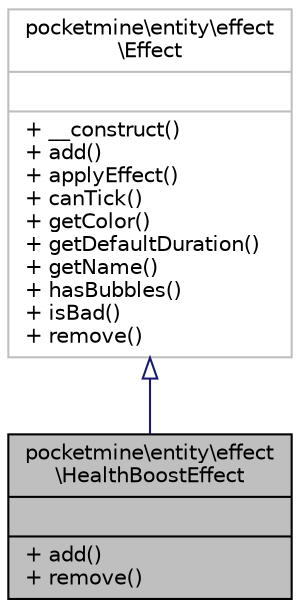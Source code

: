 digraph "pocketmine\entity\effect\HealthBoostEffect"
{
 // INTERACTIVE_SVG=YES
 // LATEX_PDF_SIZE
  edge [fontname="Helvetica",fontsize="10",labelfontname="Helvetica",labelfontsize="10"];
  node [fontname="Helvetica",fontsize="10",shape=record];
  Node1 [label="{pocketmine\\entity\\effect\l\\HealthBoostEffect\n||+ add()\l+ remove()\l}",height=0.2,width=0.4,color="black", fillcolor="grey75", style="filled", fontcolor="black",tooltip=" "];
  Node2 -> Node1 [dir="back",color="midnightblue",fontsize="10",style="solid",arrowtail="onormal",fontname="Helvetica"];
  Node2 [label="{pocketmine\\entity\\effect\l\\Effect\n||+ __construct()\l+ add()\l+ applyEffect()\l+ canTick()\l+ getColor()\l+ getDefaultDuration()\l+ getName()\l+ hasBubbles()\l+ isBad()\l+ remove()\l}",height=0.2,width=0.4,color="grey75", fillcolor="white", style="filled",URL="$d0/d37/classpocketmine_1_1entity_1_1effect_1_1_effect.html",tooltip=" "];
}
